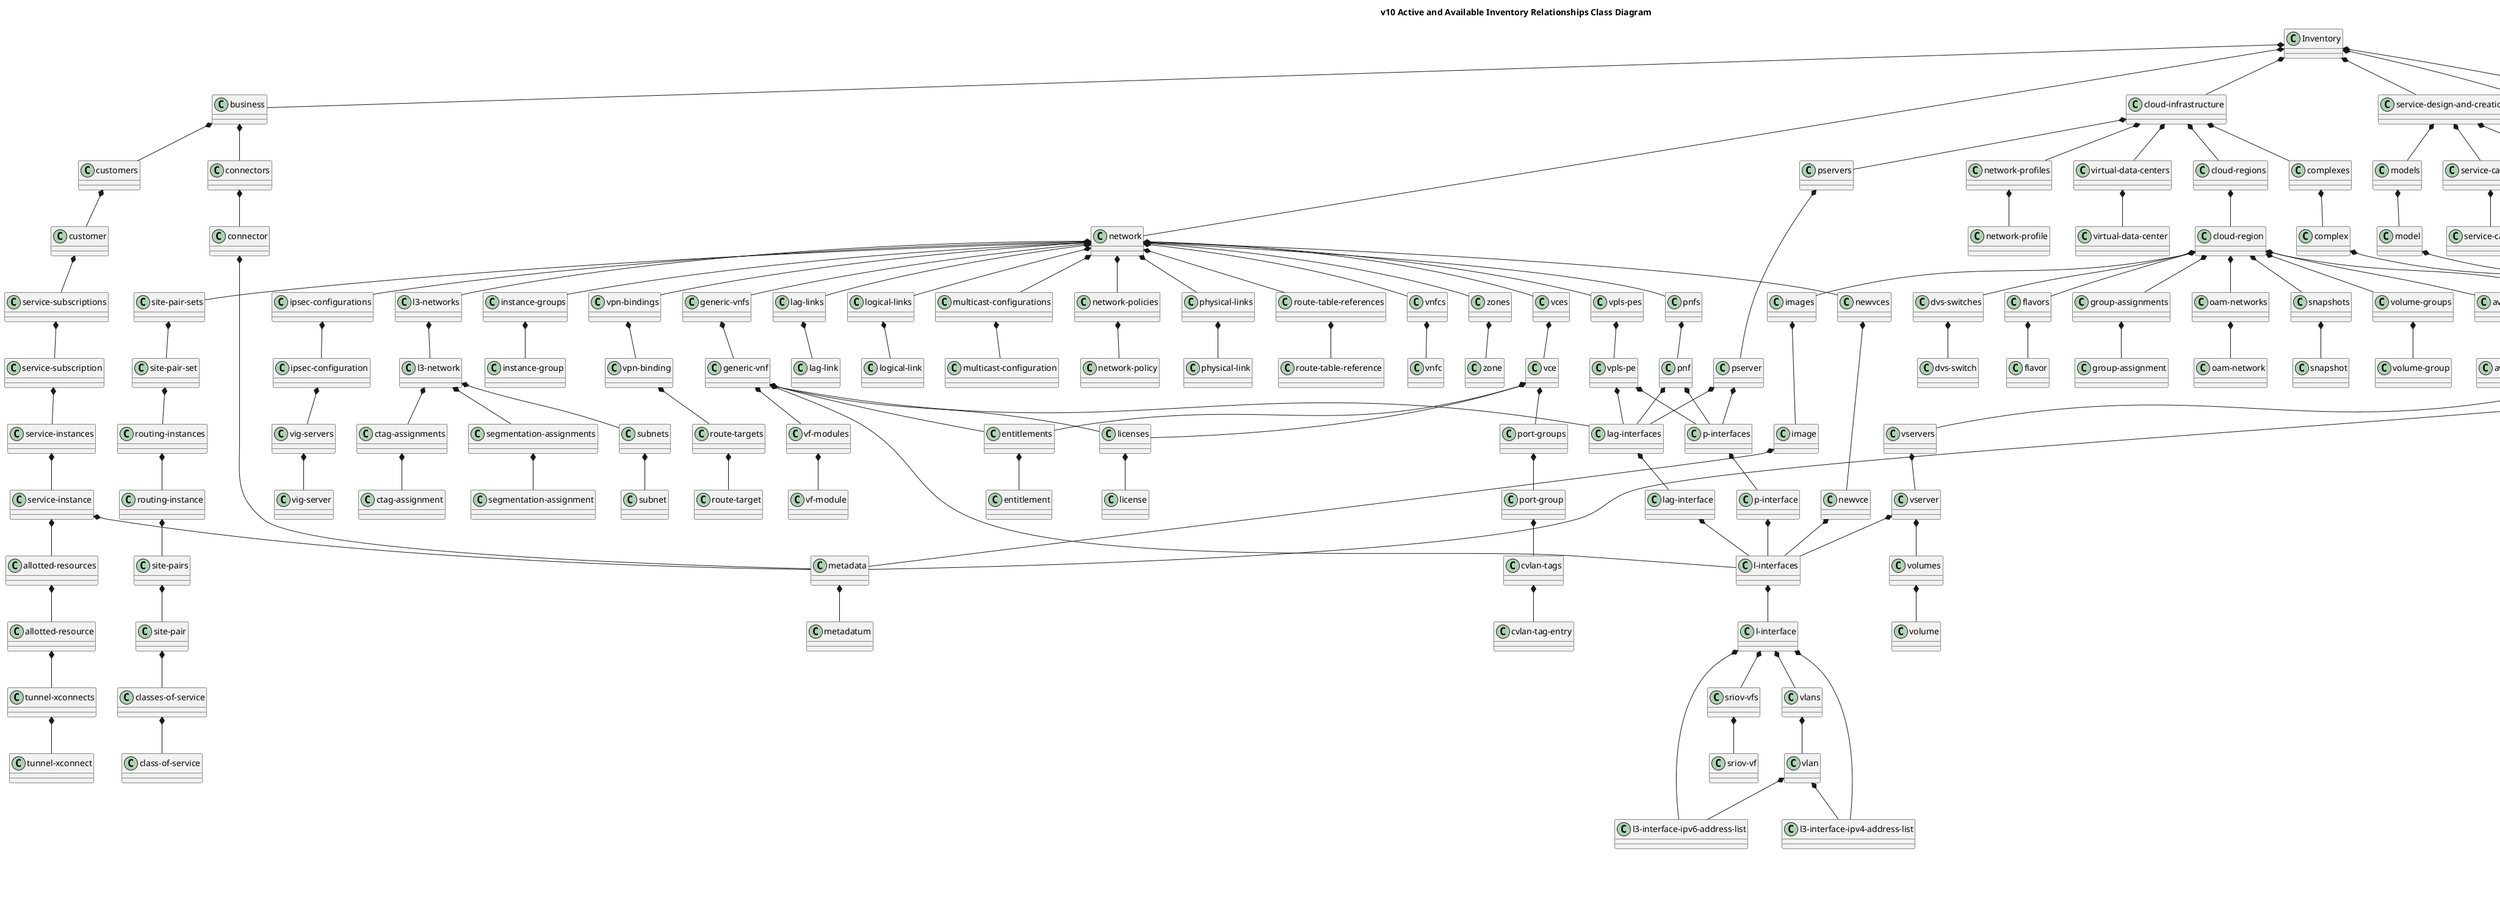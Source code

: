 @startuml

title v10 Active and Available Inventory Relationships Class Diagram
class Inventory
class business
class connectors
class connector
class metadata
class metadatum
class customers
class customer
class service-subscriptions
class service-subscription
class service-instances
class service-instance
class allotted-resources
class allotted-resource
class tunnel-xconnects
class tunnel-xconnect
class cloud-infrastructure
class cloud-regions
class cloud-region
class availability-zones
class availability-zone
class dvs-switches
class dvs-switch
class flavors
class flavor
class group-assignments
class group-assignment
class images
class image
class oam-networks
class oam-network
class snapshots
class snapshot
class tenants
class tenant
class vservers
class vserver
class l-interfaces
class l-interface
class l3-interface-ipv4-address-list
class l3-interface-ipv6-address-list
class sriov-vfs
class sriov-vf
class vlans
class vlan
class volumes
class volume
class volume-groups
class volume-group
class complexes
class complex
class ctag-pools
class ctag-pool
class network-profiles
class network-profile
class pservers
class pserver
class lag-interfaces
class lag-interface
class p-interfaces
class p-interface
class virtual-data-centers
class virtual-data-center
class network
class generic-vnfs
class generic-vnf
class entitlements
class entitlement
class licenses
class license
class vf-modules
class vf-module
class instance-groups
class instance-group
class ipsec-configurations
class ipsec-configuration
class vig-servers
class vig-server
class l3-networks
class l3-network
class ctag-assignments
class ctag-assignment
class segmentation-assignments
class segmentation-assignment
class subnets
class subnet
class lag-links
class lag-link
class logical-links
class logical-link
class multicast-configurations
class multicast-configuration
class network-policies
class network-policy
class newvces
class newvce
class physical-links
class physical-link
class pnfs
class pnf
class route-table-references
class route-table-reference
class site-pair-sets
class site-pair-set
class routing-instances
class routing-instance
class site-pairs
class site-pair
class classes-of-service
class class-of-service
class vces
class vce
class port-groups
class port-group
class cvlan-tags
class cvlan-tag-entry
class vnfcs
class vnfc
class vpls-pes
class vpls-pe
class vpn-bindings
class vpn-binding
class route-targets
class route-target
class zones
class zone
class service-design-and-creation
class models
class model
class model-vers
class model-ver
class model-elements
class model-element
class model-constraints
class model-constraint
class constrained-element-sets
class constrained-element-set
class element-choice-sets
class element-choice-set
class named-queries
class named-query
class named-query-elements
class named-query-element
class property-constraints
class property-constraint
class related-lookups
class related-lookup
class service-capabilities
class service-capability
class services
class service
class vnf-images
class vnf-image
"Inventory" *-- "business"
"Inventory" *-- "cloud-infrastructure"
"Inventory" *-- "common"
"Inventory" *-- "external-system"
"Inventory" *-- "network"
"Inventory" *-- "service-design-and-creation"
"business" *-- "connectors"
"connectors" *-- "connector"
"connector" *-- "metadata"
"metadata" *-- "metadatum"
"business" *-- "customers"
"customers" *-- "customer"
"customer" *-- "service-subscriptions"
"service-subscriptions" *-- "service-subscription"
"service-subscription" *-- "service-instances"
"service-instances" *-- "service-instance"
"service-instance" *-- "allotted-resources"
"allotted-resources" *-- "allotted-resource"
"allotted-resource" *-- "tunnel-xconnects"
"tunnel-xconnects" *-- "tunnel-xconnect"
"service-instance" *-- "metadata"
"cloud-infrastructure" *-- "cloud-regions"
"cloud-regions" *-- "cloud-region"
"cloud-region" *-- "availability-zones"
"availability-zones" *-- "availability-zone"
"cloud-region" *-- "dvs-switches"
"dvs-switches" *-- "dvs-switch"
"cloud-region" *-- "flavors"
"flavors" *-- "flavor"
"cloud-region" *-- "group-assignments"
"group-assignments" *-- "group-assignment"
"cloud-region" *-- "images"
"images" *-- "image"
"image" *-- "metadata"
"cloud-region" *-- "oam-networks"
"oam-networks" *-- "oam-network"
"cloud-region" *-- "snapshots"
"snapshots" *-- "snapshot"
"cloud-region" *-- "tenants"
"tenants" *-- "tenant"
"tenant" *-- "vservers"
"vservers" *-- "vserver"
"vserver" *-- "l-interfaces"
"l-interfaces" *-- "l-interface"
"l-interface" *-- "l3-interface-ipv4-address-list"
"l-interface" *-- "l3-interface-ipv6-address-list"
"l-interface" *-- "sriov-vfs"
"sriov-vfs" *-- "sriov-vf"
"l-interface" *-- "vlans"
"vlans" *-- "vlan"
"vlan" *-- "l3-interface-ipv4-address-list"
"vlan" *-- "l3-interface-ipv6-address-list"
"vserver" *-- "volumes"
"volumes" *-- "volume"
"cloud-region" *-- "volume-groups"
"volume-groups" *-- "volume-group"
"cloud-infrastructure" *-- "complexes"
"complexes" *-- "complex"
"complex" *-- "ctag-pools"
"ctag-pools" *-- "ctag-pool"
"cloud-infrastructure" *-- "network-profiles"
"network-profiles" *-- "network-profile"
"cloud-infrastructure" *-- "pservers"
"pservers" *-- "pserver"
"pserver" *-- "lag-interfaces"
"lag-interfaces" *-- "lag-interface"
"lag-interface" *-- "l-interfaces"
"pserver" *-- "p-interfaces"
"p-interfaces" *-- "p-interface"
"p-interface" *-- "l-interfaces"
"cloud-infrastructure" *-- "virtual-data-centers"
"virtual-data-centers" *-- "virtual-data-center"
"network" *-- "generic-vnfs"
"generic-vnfs" *-- "generic-vnf"
"generic-vnf" *-- "entitlements"
"entitlements" *-- "entitlement"
"generic-vnf" *-- "l-interfaces"
"generic-vnf" *-- "lag-interfaces"
"generic-vnf" *-- "licenses"
"licenses" *-- "license"
"generic-vnf" *-- "vf-modules"
"vf-modules" *-- "vf-module"
"network" *-- "instance-groups"
"instance-groups" *-- "instance-group"
"network" *-- "ipsec-configurations"
"ipsec-configurations" *-- "ipsec-configuration"
"ipsec-configuration" *-- "vig-servers"
"vig-servers" *-- "vig-server"
"network" *-- "l3-networks"
"l3-networks" *-- "l3-network"
"l3-network" *-- "ctag-assignments"
"ctag-assignments" *-- "ctag-assignment"
"l3-network" *-- "segmentation-assignments"
"segmentation-assignments" *-- "segmentation-assignment"
"l3-network" *-- "subnets"
"subnets" *-- "subnet"
"network" *-- "lag-links"
"lag-links" *-- "lag-link"
"network" *-- "logical-links"
"logical-links" *-- "logical-link"
"network" *-- "multicast-configurations"
"multicast-configurations" *-- "multicast-configuration"
"network" *-- "network-policies"
"network-policies" *-- "network-policy"
"network" *-- "newvces"
"newvces" *-- "newvce"
"newvce" *-- "l-interfaces"
"network" *-- "physical-links"
"physical-links" *-- "physical-link"
"network" *-- "pnfs"
"pnfs" *-- "pnf"
"pnf" *-- "lag-interfaces"
"pnf" *-- "p-interfaces"
"network" *-- "route-table-references"
"route-table-references" *-- "route-table-reference"
"network" *-- "site-pair-sets"
"site-pair-sets" *-- "site-pair-set"
"site-pair-set" *-- "routing-instances"
"routing-instances" *-- "routing-instance"
"routing-instance" *-- "site-pairs"
"site-pairs" *-- "site-pair"
"site-pair" *-- "classes-of-service"
"classes-of-service" *-- "class-of-service"
"network" *-- "vces"
"vces" *-- "vce"
"vce" *-- "entitlements"
"vce" *-- "licenses"
"vce" *-- "port-groups"
"port-groups" *-- "port-group"
"port-group" *-- "cvlan-tags"
"cvlan-tags" *-- "cvlan-tag-entry"
"network" *-- "vnfcs"
"vnfcs" *-- "vnfc"
"network" *-- "vpls-pes"
"vpls-pes" *-- "vpls-pe"
"vpls-pe" *-- "lag-interfaces"
"vpls-pe" *-- "p-interfaces"
"network" *-- "vpn-bindings"
"vpn-bindings" *-- "vpn-binding"
"vpn-binding" *-- "route-targets"
"route-targets" *-- "route-target"
"network" *-- "zones"
"zones" *-- "zone"
"service-design-and-creation" *-- "models"
"models" *-- "model"
"model" *-- "model-vers"
"model-vers" *-- "model-ver"
"model-ver" *-- "metadata"
"model-ver" *-- "model-elements"
"model-elements" *-- "model-element"
"model-element" *-- "model-constraints"
"model-constraints" *-- "model-constraint"
"model-constraint" *-- "constrained-element-sets"
"constrained-element-sets" *-- "constrained-element-set"
"constrained-element-set" *-- "element-choice-sets"
"element-choice-sets" *-- "element-choice-set"
"service-design-and-creation" *-- "named-queries"
"named-queries" *-- "named-query"
"named-query" *-- "named-query-elements"
"named-query-elements" *-- "named-query-element"
"named-query-element" *-- "property-constraints"
"property-constraints" *-- "property-constraint"
"named-query-element" *-- "related-lookups"
"related-lookups" *-- "related-lookup"
"service-design-and-creation" *-- "service-capabilities"
"service-capabilities" *-- "service-capability"
"service-design-and-creation" *-- "services"
"services" *-- "service"
"service-design-and-creation" *-- "vnf-images"
"vnf-images" *-- "vnf-image"
@enduml
